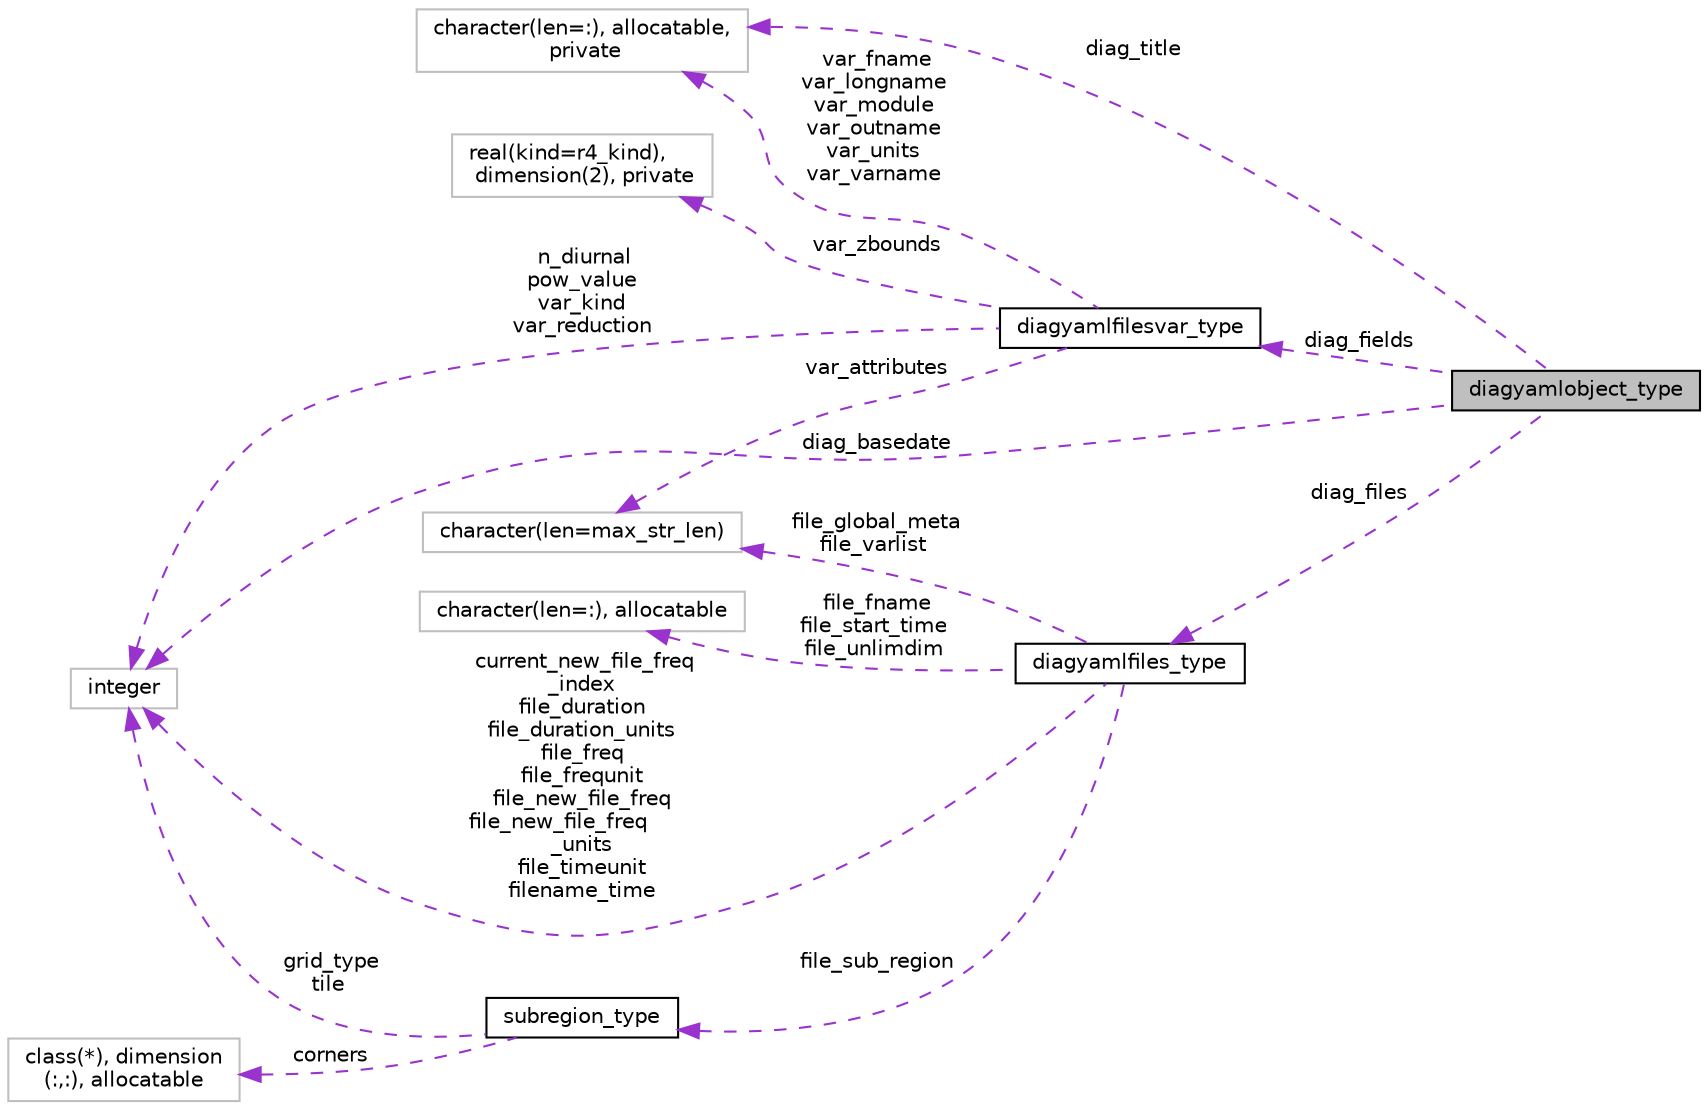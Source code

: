 digraph "diagyamlobject_type"
{
 // INTERACTIVE_SVG=YES
 // LATEX_PDF_SIZE
  edge [fontname="Helvetica",fontsize="10",labelfontname="Helvetica",labelfontsize="10"];
  node [fontname="Helvetica",fontsize="10",shape=record];
  rankdir="LR";
  Node1 [label="diagyamlobject_type",height=0.2,width=0.4,color="black", fillcolor="grey75", style="filled", fontcolor="black",tooltip="Object that holds the information of the diag_yaml."];
  Node2 -> Node1 [dir="back",color="darkorchid3",fontsize="10",style="dashed",label=" diag_title" ,fontname="Helvetica"];
  Node2 [label="character(len=:), allocatable,\l private",height=0.2,width=0.4,color="grey75", fillcolor="white", style="filled",tooltip=" "];
  Node3 -> Node1 [dir="back",color="darkorchid3",fontsize="10",style="dashed",label=" diag_fields" ,fontname="Helvetica"];
  Node3 [label="diagyamlfilesvar_type",height=0.2,width=0.4,color="black", fillcolor="white", style="filled",URL="$structfms__diag__yaml__mod_1_1diagyamlfilesvar__type.html",tooltip="type to hold the info a diag_field"];
  Node2 -> Node3 [dir="back",color="darkorchid3",fontsize="10",style="dashed",label=" var_fname\nvar_longname\nvar_module\nvar_outname\nvar_units\nvar_varname" ,fontname="Helvetica"];
  Node4 -> Node3 [dir="back",color="darkorchid3",fontsize="10",style="dashed",label=" var_attributes" ,fontname="Helvetica"];
  Node4 [label="character(len=max_str_len)",height=0.2,width=0.4,color="grey75", fillcolor="white", style="filled",tooltip=" "];
  Node5 -> Node3 [dir="back",color="darkorchid3",fontsize="10",style="dashed",label=" var_zbounds" ,fontname="Helvetica"];
  Node5 [label="real(kind=r4_kind),\l dimension(2), private",height=0.2,width=0.4,color="grey75", fillcolor="white", style="filled",tooltip=" "];
  Node6 -> Node3 [dir="back",color="darkorchid3",fontsize="10",style="dashed",label=" n_diurnal\npow_value\nvar_kind\nvar_reduction" ,fontname="Helvetica"];
  Node6 [label="integer",height=0.2,width=0.4,color="grey75", fillcolor="white", style="filled",tooltip=" "];
  Node7 -> Node1 [dir="back",color="darkorchid3",fontsize="10",style="dashed",label=" diag_files" ,fontname="Helvetica"];
  Node7 [label="diagyamlfiles_type",height=0.2,width=0.4,color="black", fillcolor="white", style="filled",URL="$structfms__diag__yaml__mod_1_1diagyamlfiles__type.html",tooltip="type to hold the diag_file information"];
  Node8 -> Node7 [dir="back",color="darkorchid3",fontsize="10",style="dashed",label=" file_sub_region" ,fontname="Helvetica"];
  Node8 [label="subregion_type",height=0.2,width=0.4,color="black", fillcolor="white", style="filled",URL="$structfms__diag__yaml__mod_1_1subregion__type.html",tooltip="type to hold the sub region information about a file"];
  Node9 -> Node8 [dir="back",color="darkorchid3",fontsize="10",style="dashed",label=" corners" ,fontname="Helvetica"];
  Node9 [label="class(*), dimension\l(:,:), allocatable",height=0.2,width=0.4,color="grey75", fillcolor="white", style="filled",tooltip=" "];
  Node6 -> Node8 [dir="back",color="darkorchid3",fontsize="10",style="dashed",label=" grid_type\ntile" ,fontname="Helvetica"];
  Node4 -> Node7 [dir="back",color="darkorchid3",fontsize="10",style="dashed",label=" file_global_meta\nfile_varlist" ,fontname="Helvetica"];
  Node10 -> Node7 [dir="back",color="darkorchid3",fontsize="10",style="dashed",label=" file_fname\nfile_start_time\nfile_unlimdim" ,fontname="Helvetica"];
  Node10 [label="character(len=:), allocatable",height=0.2,width=0.4,color="grey75", fillcolor="white", style="filled",tooltip=" "];
  Node6 -> Node7 [dir="back",color="darkorchid3",fontsize="10",style="dashed",label=" current_new_file_freq\l_index\nfile_duration\nfile_duration_units\nfile_freq\nfile_frequnit\nfile_new_file_freq\nfile_new_file_freq\l_units\nfile_timeunit\nfilename_time" ,fontname="Helvetica"];
  Node6 -> Node1 [dir="back",color="darkorchid3",fontsize="10",style="dashed",label=" diag_basedate" ,fontname="Helvetica"];
}
